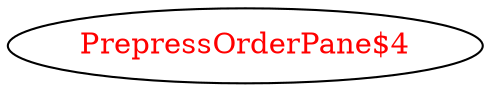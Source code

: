 digraph dependencyGraph {
 concentrate=true;
 ranksep="2.0";
 rankdir="LR"; 
 splines="ortho";
"PrepressOrderPane$4" [fontcolor="red"];
}